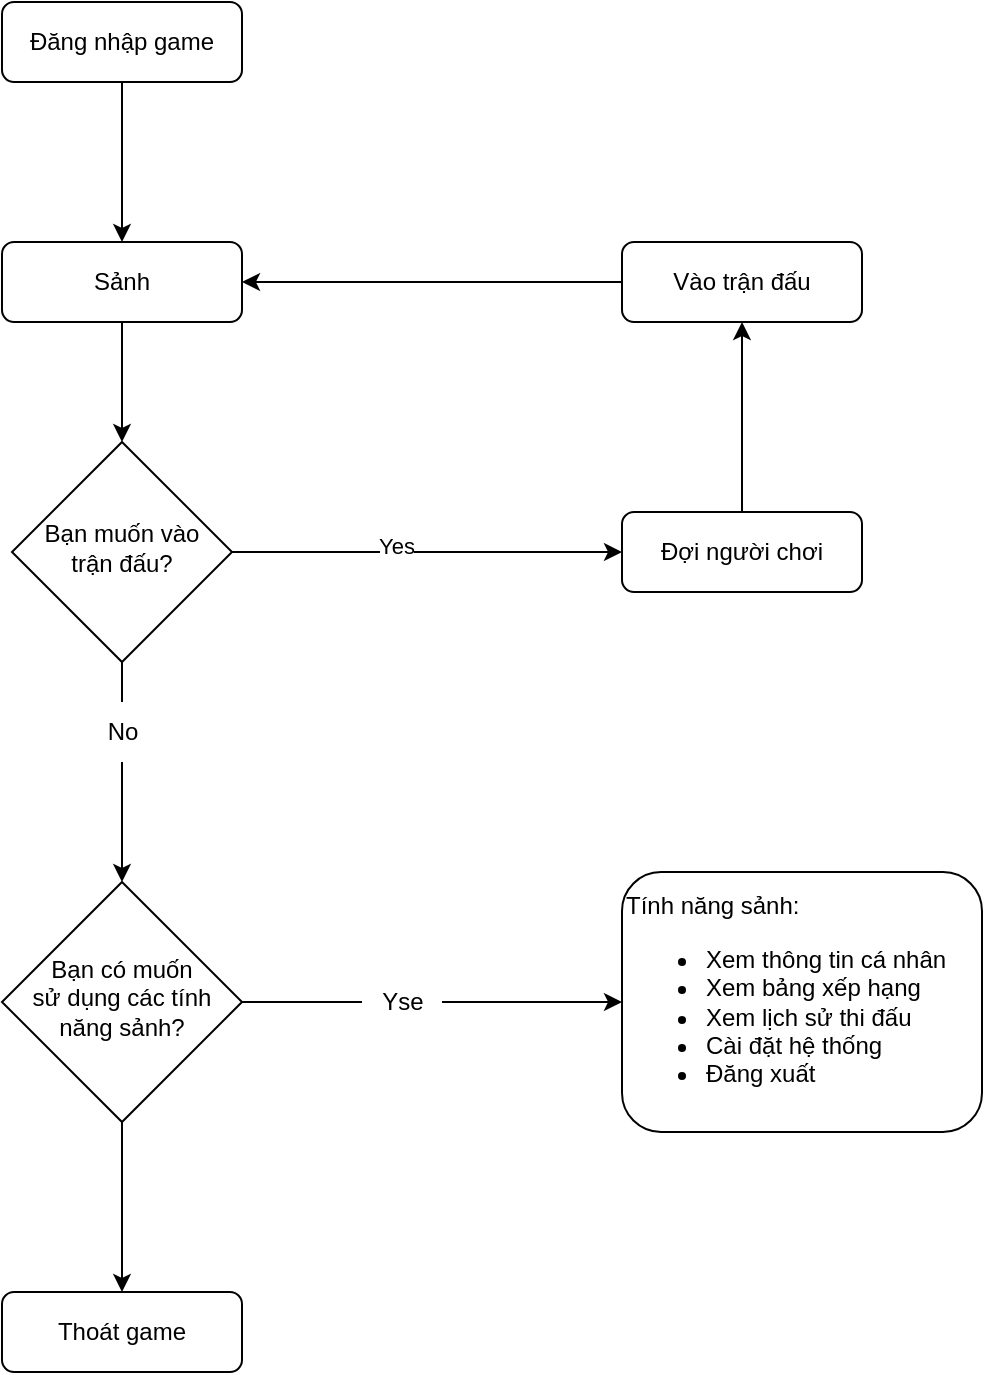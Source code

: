 <mxfile version="20.7.4" type="device"><diagram id="C5RBs43oDa-KdzZeNtuy" name="Page-1"><mxGraphModel dx="1434" dy="1868" grid="1" gridSize="10" guides="1" tooltips="1" connect="1" arrows="1" fold="1" page="1" pageScale="1" pageWidth="827" pageHeight="1169" math="0" shadow="0"><root><mxCell id="WIyWlLk6GJQsqaUBKTNV-0"/><mxCell id="WIyWlLk6GJQsqaUBKTNV-1" parent="WIyWlLk6GJQsqaUBKTNV-0"/><mxCell id="bOth0SPrCXjOCwgqEFAB-6" value="" style="edgeStyle=orthogonalEdgeStyle;rounded=0;orthogonalLoop=1;jettySize=auto;html=1;" edge="1" parent="WIyWlLk6GJQsqaUBKTNV-1" source="WIyWlLk6GJQsqaUBKTNV-3" target="bOth0SPrCXjOCwgqEFAB-5"><mxGeometry relative="1" as="geometry"/></mxCell><mxCell id="WIyWlLk6GJQsqaUBKTNV-3" value="Đăng nhập game" style="rounded=1;whiteSpace=wrap;html=1;fontSize=12;glass=0;strokeWidth=1;shadow=0;" parent="WIyWlLk6GJQsqaUBKTNV-1" vertex="1"><mxGeometry x="160" y="-60" width="120" height="40" as="geometry"/></mxCell><mxCell id="bOth0SPrCXjOCwgqEFAB-1" style="edgeStyle=orthogonalEdgeStyle;rounded=0;orthogonalLoop=1;jettySize=auto;html=1;exitX=1;exitY=0.5;exitDx=0;exitDy=0;entryX=0;entryY=0.5;entryDx=0;entryDy=0;" edge="1" parent="WIyWlLk6GJQsqaUBKTNV-1" source="WIyWlLk6GJQsqaUBKTNV-6" target="WIyWlLk6GJQsqaUBKTNV-7"><mxGeometry relative="1" as="geometry"/></mxCell><mxCell id="bOth0SPrCXjOCwgqEFAB-2" value="Yes" style="edgeLabel;html=1;align=center;verticalAlign=middle;resizable=0;points=[];" vertex="1" connectable="0" parent="bOth0SPrCXjOCwgqEFAB-1"><mxGeometry x="-0.16" y="3" relative="1" as="geometry"><mxPoint as="offset"/></mxGeometry></mxCell><mxCell id="bOth0SPrCXjOCwgqEFAB-12" value="" style="edgeStyle=orthogonalEdgeStyle;rounded=0;orthogonalLoop=1;jettySize=auto;html=1;startArrow=none;" edge="1" parent="WIyWlLk6GJQsqaUBKTNV-1" source="bOth0SPrCXjOCwgqEFAB-10" target="WIyWlLk6GJQsqaUBKTNV-10"><mxGeometry relative="1" as="geometry"/></mxCell><mxCell id="WIyWlLk6GJQsqaUBKTNV-6" value="Bạn muốn vào trận đấu?" style="rhombus;whiteSpace=wrap;html=1;shadow=0;fontFamily=Helvetica;fontSize=12;align=center;strokeWidth=1;spacing=6;spacingTop=-4;" parent="WIyWlLk6GJQsqaUBKTNV-1" vertex="1"><mxGeometry x="165" y="160" width="110" height="110" as="geometry"/></mxCell><mxCell id="bOth0SPrCXjOCwgqEFAB-4" value="" style="edgeStyle=orthogonalEdgeStyle;rounded=0;orthogonalLoop=1;jettySize=auto;html=1;" edge="1" parent="WIyWlLk6GJQsqaUBKTNV-1" source="WIyWlLk6GJQsqaUBKTNV-7" target="bOth0SPrCXjOCwgqEFAB-3"><mxGeometry relative="1" as="geometry"/></mxCell><mxCell id="WIyWlLk6GJQsqaUBKTNV-7" value="Đợi người chơi" style="rounded=1;whiteSpace=wrap;html=1;fontSize=12;glass=0;strokeWidth=1;shadow=0;" parent="WIyWlLk6GJQsqaUBKTNV-1" vertex="1"><mxGeometry x="470" y="195" width="120" height="40" as="geometry"/></mxCell><mxCell id="bOth0SPrCXjOCwgqEFAB-14" style="edgeStyle=orthogonalEdgeStyle;rounded=0;orthogonalLoop=1;jettySize=auto;html=1;exitX=1;exitY=0.5;exitDx=0;exitDy=0;entryX=0;entryY=0.5;entryDx=0;entryDy=0;startArrow=none;" edge="1" parent="WIyWlLk6GJQsqaUBKTNV-1" source="bOth0SPrCXjOCwgqEFAB-15" target="WIyWlLk6GJQsqaUBKTNV-12"><mxGeometry relative="1" as="geometry"/></mxCell><mxCell id="bOth0SPrCXjOCwgqEFAB-17" value="" style="edgeStyle=orthogonalEdgeStyle;rounded=0;orthogonalLoop=1;jettySize=auto;html=1;" edge="1" parent="WIyWlLk6GJQsqaUBKTNV-1" source="WIyWlLk6GJQsqaUBKTNV-10" target="WIyWlLk6GJQsqaUBKTNV-11"><mxGeometry relative="1" as="geometry"/></mxCell><mxCell id="WIyWlLk6GJQsqaUBKTNV-10" value="Bạn có muốn &lt;br&gt;sử dụng các tính năng sảnh?" style="rhombus;whiteSpace=wrap;html=1;shadow=0;fontFamily=Helvetica;fontSize=12;align=center;strokeWidth=1;spacing=6;spacingTop=-4;" parent="WIyWlLk6GJQsqaUBKTNV-1" vertex="1"><mxGeometry x="160" y="380" width="120" height="120" as="geometry"/></mxCell><mxCell id="WIyWlLk6GJQsqaUBKTNV-11" value="Thoát game" style="rounded=1;whiteSpace=wrap;html=1;fontSize=12;glass=0;strokeWidth=1;shadow=0;" parent="WIyWlLk6GJQsqaUBKTNV-1" vertex="1"><mxGeometry x="160" y="585" width="120" height="40" as="geometry"/></mxCell><mxCell id="WIyWlLk6GJQsqaUBKTNV-12" value="Tính năng sảnh:&lt;br&gt;&lt;ul&gt;&lt;li&gt;Xem thông tin cá nhân&lt;/li&gt;&lt;li&gt;Xem bảng xếp hạng&lt;/li&gt;&lt;li style=&quot;&quot;&gt;Xem lịch sử thi đấu&lt;/li&gt;&lt;li style=&quot;&quot;&gt;Cài đặt hệ thống&lt;/li&gt;&lt;li style=&quot;&quot;&gt;Đăng xuất&lt;/li&gt;&lt;/ul&gt;" style="rounded=1;whiteSpace=wrap;html=1;fontSize=12;glass=0;strokeWidth=1;shadow=0;align=left;" parent="WIyWlLk6GJQsqaUBKTNV-1" vertex="1"><mxGeometry x="470" y="375" width="180" height="130" as="geometry"/></mxCell><mxCell id="bOth0SPrCXjOCwgqEFAB-8" style="edgeStyle=orthogonalEdgeStyle;rounded=0;orthogonalLoop=1;jettySize=auto;html=1;exitX=0;exitY=0.5;exitDx=0;exitDy=0;entryX=1;entryY=0.5;entryDx=0;entryDy=0;" edge="1" parent="WIyWlLk6GJQsqaUBKTNV-1" source="bOth0SPrCXjOCwgqEFAB-3" target="bOth0SPrCXjOCwgqEFAB-5"><mxGeometry relative="1" as="geometry"/></mxCell><mxCell id="bOth0SPrCXjOCwgqEFAB-3" value="Vào trận đấu" style="rounded=1;whiteSpace=wrap;html=1;fontSize=12;glass=0;strokeWidth=1;shadow=0;" vertex="1" parent="WIyWlLk6GJQsqaUBKTNV-1"><mxGeometry x="470" y="60" width="120" height="40" as="geometry"/></mxCell><mxCell id="bOth0SPrCXjOCwgqEFAB-7" value="" style="edgeStyle=orthogonalEdgeStyle;rounded=0;orthogonalLoop=1;jettySize=auto;html=1;" edge="1" parent="WIyWlLk6GJQsqaUBKTNV-1" source="bOth0SPrCXjOCwgqEFAB-5" target="WIyWlLk6GJQsqaUBKTNV-6"><mxGeometry relative="1" as="geometry"/></mxCell><mxCell id="bOth0SPrCXjOCwgqEFAB-5" value="Sảnh" style="rounded=1;whiteSpace=wrap;html=1;fontSize=12;glass=0;strokeWidth=1;shadow=0;" vertex="1" parent="WIyWlLk6GJQsqaUBKTNV-1"><mxGeometry x="160" y="60" width="120" height="40" as="geometry"/></mxCell><mxCell id="bOth0SPrCXjOCwgqEFAB-10" value="No" style="text;html=1;align=center;verticalAlign=middle;resizable=0;points=[];autosize=1;strokeColor=none;fillColor=none;" vertex="1" parent="WIyWlLk6GJQsqaUBKTNV-1"><mxGeometry x="200" y="290" width="40" height="30" as="geometry"/></mxCell><mxCell id="bOth0SPrCXjOCwgqEFAB-13" value="" style="edgeStyle=orthogonalEdgeStyle;rounded=0;orthogonalLoop=1;jettySize=auto;html=1;endArrow=none;" edge="1" parent="WIyWlLk6GJQsqaUBKTNV-1" source="WIyWlLk6GJQsqaUBKTNV-6" target="bOth0SPrCXjOCwgqEFAB-10"><mxGeometry relative="1" as="geometry"><mxPoint x="220" y="270" as="sourcePoint"/><mxPoint x="220" y="360" as="targetPoint"/></mxGeometry></mxCell><mxCell id="bOth0SPrCXjOCwgqEFAB-15" value="Yse" style="text;html=1;align=center;verticalAlign=middle;resizable=0;points=[];autosize=1;strokeColor=none;fillColor=none;" vertex="1" parent="WIyWlLk6GJQsqaUBKTNV-1"><mxGeometry x="340" y="425" width="40" height="30" as="geometry"/></mxCell><mxCell id="bOth0SPrCXjOCwgqEFAB-16" value="" style="edgeStyle=orthogonalEdgeStyle;rounded=0;orthogonalLoop=1;jettySize=auto;html=1;exitX=1;exitY=0.5;exitDx=0;exitDy=0;entryX=0;entryY=0.5;entryDx=0;entryDy=0;endArrow=none;" edge="1" parent="WIyWlLk6GJQsqaUBKTNV-1" source="WIyWlLk6GJQsqaUBKTNV-10" target="bOth0SPrCXjOCwgqEFAB-15"><mxGeometry relative="1" as="geometry"><mxPoint x="280" y="440" as="sourcePoint"/><mxPoint x="470" y="440" as="targetPoint"/></mxGeometry></mxCell></root></mxGraphModel></diagram></mxfile>
